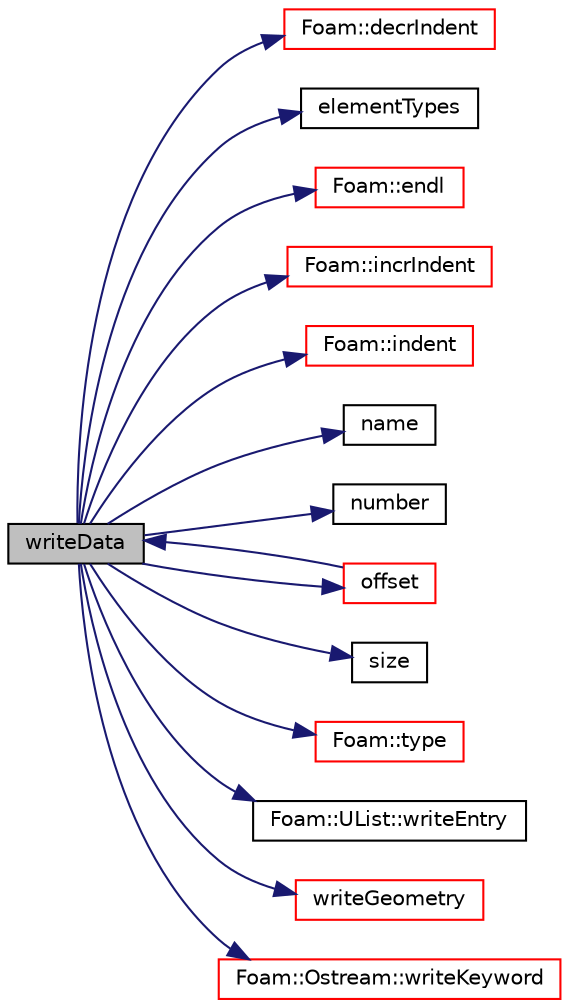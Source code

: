 digraph "writeData"
{
  bgcolor="transparent";
  edge [fontname="Helvetica",fontsize="10",labelfontname="Helvetica",labelfontsize="10"];
  node [fontname="Helvetica",fontsize="10",shape=record];
  rankdir="LR";
  Node1 [label="writeData",height=0.2,width=0.4,color="black", fillcolor="grey75", style="filled", fontcolor="black"];
  Node1 -> Node2 [color="midnightblue",fontsize="10",style="solid",fontname="Helvetica"];
  Node2 [label="Foam::decrIndent",height=0.2,width=0.4,color="red",URL="$a10936.html#a1c3a44e035fae1cd9d5a4a60a7e1c32b",tooltip="Decrement the indent level. "];
  Node1 -> Node3 [color="midnightblue",fontsize="10",style="solid",fontname="Helvetica"];
  Node3 [label="elementTypes",height=0.2,width=0.4,color="black",URL="$a00658.html#a49452f3cd90aee3287f008dfd115f428"];
  Node1 -> Node4 [color="midnightblue",fontsize="10",style="solid",fontname="Helvetica"];
  Node4 [label="Foam::endl",height=0.2,width=0.4,color="red",URL="$a10936.html#a2db8fe02a0d3909e9351bb4275b23ce4",tooltip="Add newline and flush stream. "];
  Node1 -> Node5 [color="midnightblue",fontsize="10",style="solid",fontname="Helvetica"];
  Node5 [label="Foam::incrIndent",height=0.2,width=0.4,color="red",URL="$a10936.html#a5baff2b2334a238271b33f039e5dde5c",tooltip="Increment the indent level. "];
  Node1 -> Node6 [color="midnightblue",fontsize="10",style="solid",fontname="Helvetica"];
  Node6 [label="Foam::indent",height=0.2,width=0.4,color="red",URL="$a10936.html#ae297c57ea5b952a8bc9e4f30f7ea8701",tooltip="Indent stream. "];
  Node1 -> Node7 [color="midnightblue",fontsize="10",style="solid",fontname="Helvetica"];
  Node7 [label="name",height=0.2,width=0.4,color="black",URL="$a00658.html#ab50f06280021b3d33b5da9981339951b",tooltip="Part name or description. "];
  Node1 -> Node8 [color="midnightblue",fontsize="10",style="solid",fontname="Helvetica"];
  Node8 [label="number",height=0.2,width=0.4,color="black",URL="$a00658.html#a2563d087604ccad071e4145856c9500d",tooltip="Part number. "];
  Node1 -> Node9 [color="midnightblue",fontsize="10",style="solid",fontname="Helvetica"];
  Node9 [label="offset",height=0.2,width=0.4,color="red",URL="$a00658.html#a7fdbc438ac60f40a0ed72be7b152e101",tooltip="Offset for element ids. "];
  Node9 -> Node1 [color="midnightblue",fontsize="10",style="solid",fontname="Helvetica"];
  Node1 -> Node10 [color="midnightblue",fontsize="10",style="solid",fontname="Helvetica"];
  Node10 [label="size",height=0.2,width=0.4,color="black",URL="$a00658.html#a65cea301e2d6033c43932d12d91c792f",tooltip="Number of elements in this part. "];
  Node1 -> Node11 [color="midnightblue",fontsize="10",style="solid",fontname="Helvetica"];
  Node11 [label="Foam::type",height=0.2,width=0.4,color="red",URL="$a10936.html#aec48583af672626378f501eb9fc32cd1",tooltip="Return the file type: DIRECTORY or FILE. "];
  Node1 -> Node12 [color="midnightblue",fontsize="10",style="solid",fontname="Helvetica"];
  Node12 [label="Foam::UList::writeEntry",height=0.2,width=0.4,color="black",URL="$a02849.html#a17ea04dd34200c8eb963c318c8569f84",tooltip="Write the UList as a dictionary entry. "];
  Node1 -> Node13 [color="midnightblue",fontsize="10",style="solid",fontname="Helvetica"];
  Node13 [label="writeGeometry",height=0.2,width=0.4,color="red",URL="$a00658.html#a8872dd870561bcc30eb8b457ba3f22ff",tooltip="Write geometry. "];
  Node1 -> Node14 [color="midnightblue",fontsize="10",style="solid",fontname="Helvetica"];
  Node14 [label="Foam::Ostream::writeKeyword",height=0.2,width=0.4,color="red",URL="$a01782.html#a3c58b2bb9174ea3c4a5fa58095d1290e",tooltip="Write the keyword followed by an appropriate indentation. "];
}

